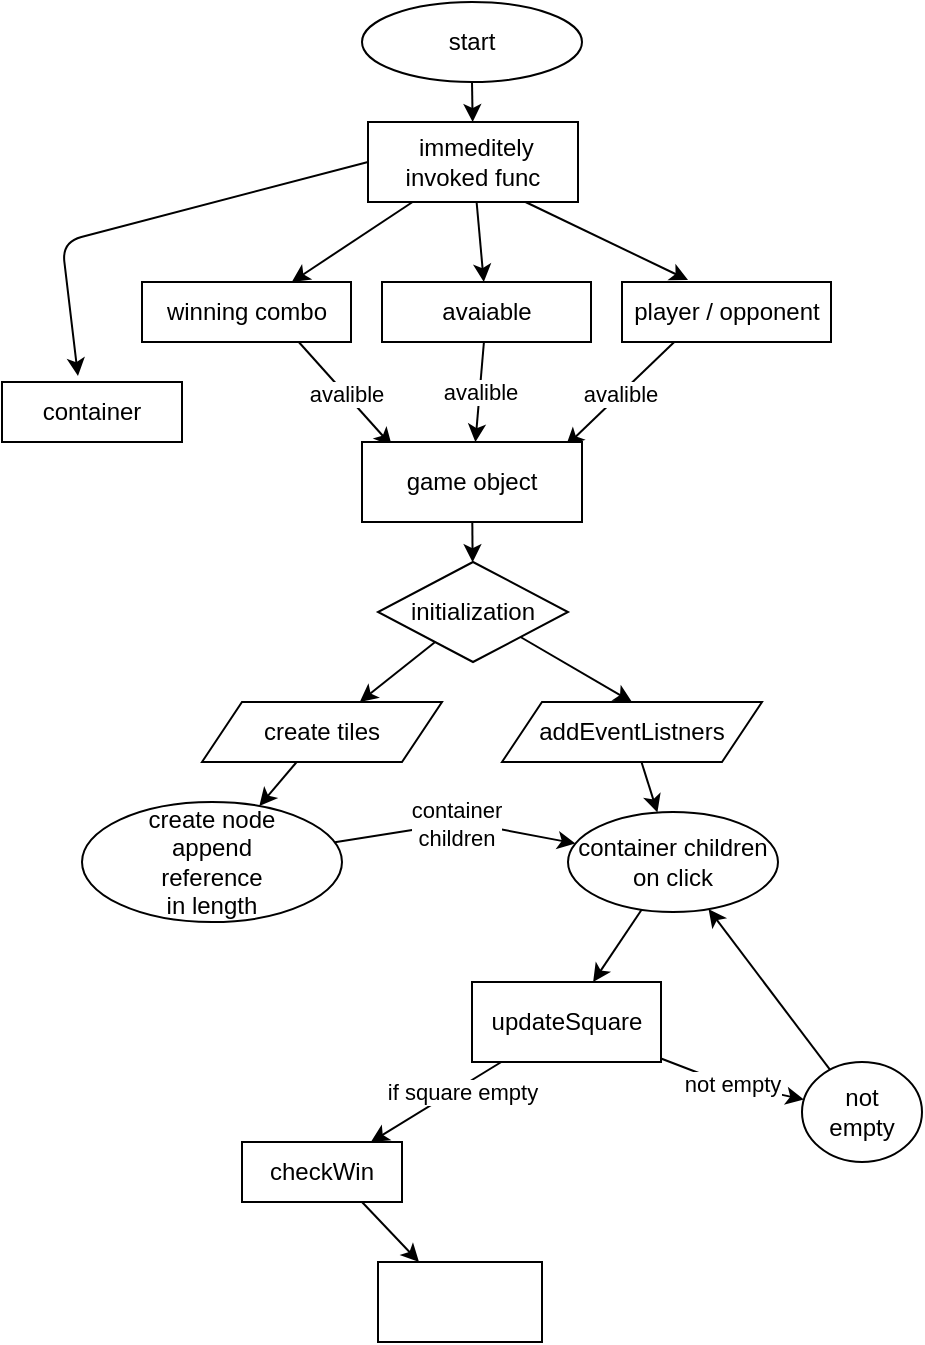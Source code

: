 <mxfile>
    <diagram id="6arv4hz3VOLwR6ar91Qp" name="Page-1">
        <mxGraphModel dx="445" dy="421" grid="1" gridSize="10" guides="1" tooltips="1" connect="1" arrows="1" fold="1" page="1" pageScale="1" pageWidth="850" pageHeight="1100" math="0" shadow="0">
            <root>
                <mxCell id="0"/>
                <mxCell id="1" parent="0"/>
                <mxCell id="4" value="" style="edgeStyle=none;html=1;" parent="1" source="2" target="3" edge="1">
                    <mxGeometry relative="1" as="geometry"/>
                </mxCell>
                <mxCell id="2" value="start" style="ellipse;whiteSpace=wrap;html=1;" parent="1" vertex="1">
                    <mxGeometry x="370" y="20" width="110" height="40" as="geometry"/>
                </mxCell>
                <mxCell id="6" value="" style="edgeStyle=none;html=1;" parent="1" source="3" target="5" edge="1">
                    <mxGeometry relative="1" as="geometry"/>
                </mxCell>
                <mxCell id="9" value="&lt;br&gt;" style="edgeStyle=none;html=1;" parent="1" source="3" target="7" edge="1">
                    <mxGeometry relative="1" as="geometry"/>
                </mxCell>
                <mxCell id="11" style="edgeStyle=none;html=1;exitX=0.75;exitY=1;exitDx=0;exitDy=0;entryX=0.316;entryY=-0.033;entryDx=0;entryDy=0;entryPerimeter=0;" parent="1" source="3" target="8" edge="1">
                    <mxGeometry relative="1" as="geometry"/>
                </mxCell>
                <mxCell id="13" style="edgeStyle=none;html=1;exitX=0;exitY=0.5;exitDx=0;exitDy=0;entryX=0.422;entryY=-0.1;entryDx=0;entryDy=0;entryPerimeter=0;" parent="1" source="3" target="12" edge="1">
                    <mxGeometry relative="1" as="geometry">
                        <mxPoint x="210" y="120" as="targetPoint"/>
                        <Array as="points">
                            <mxPoint x="220" y="140"/>
                        </Array>
                    </mxGeometry>
                </mxCell>
                <mxCell id="3" value="&amp;nbsp;immeditely&lt;br&gt;invoked func" style="whiteSpace=wrap;html=1;" parent="1" vertex="1">
                    <mxGeometry x="373" y="80" width="105" height="40" as="geometry"/>
                </mxCell>
                <mxCell id="15" value="avalible" style="edgeStyle=none;html=1;exitX=0.75;exitY=1;exitDx=0;exitDy=0;entryX=0.136;entryY=0.05;entryDx=0;entryDy=0;entryPerimeter=0;" parent="1" source="5" target="14" edge="1">
                    <mxGeometry relative="1" as="geometry"/>
                </mxCell>
                <mxCell id="5" value="winning combo" style="whiteSpace=wrap;html=1;" parent="1" vertex="1">
                    <mxGeometry x="260" y="160" width="104.5" height="30" as="geometry"/>
                </mxCell>
                <mxCell id="16" value="avalible" style="edgeStyle=none;html=1;" parent="1" source="7" target="14" edge="1">
                    <mxGeometry relative="1" as="geometry"/>
                </mxCell>
                <mxCell id="7" value="avaiable" style="whiteSpace=wrap;html=1;" parent="1" vertex="1">
                    <mxGeometry x="380" y="160" width="104.5" height="30" as="geometry"/>
                </mxCell>
                <mxCell id="17" value="avalible" style="edgeStyle=none;html=1;exitX=0.25;exitY=1;exitDx=0;exitDy=0;entryX=0.927;entryY=0.05;entryDx=0;entryDy=0;entryPerimeter=0;" parent="1" source="8" target="14" edge="1">
                    <mxGeometry relative="1" as="geometry"/>
                </mxCell>
                <mxCell id="8" value="player / opponent" style="whiteSpace=wrap;html=1;" parent="1" vertex="1">
                    <mxGeometry x="500" y="160" width="104.5" height="30" as="geometry"/>
                </mxCell>
                <mxCell id="12" value="container" style="whiteSpace=wrap;html=1;" parent="1" vertex="1">
                    <mxGeometry x="190" y="210" width="90" height="30" as="geometry"/>
                </mxCell>
                <mxCell id="19" value="" style="edgeStyle=none;html=1;" parent="1" source="14" target="18" edge="1">
                    <mxGeometry relative="1" as="geometry"/>
                </mxCell>
                <mxCell id="14" value="game object" style="whiteSpace=wrap;html=1;" parent="1" vertex="1">
                    <mxGeometry x="370" y="240" width="110" height="40" as="geometry"/>
                </mxCell>
                <mxCell id="22" value="" style="edgeStyle=none;html=1;" parent="1" source="18" target="21" edge="1">
                    <mxGeometry relative="1" as="geometry"/>
                </mxCell>
                <mxCell id="24" style="edgeStyle=none;html=1;exitX=1;exitY=1;exitDx=0;exitDy=0;entryX=0.5;entryY=0;entryDx=0;entryDy=0;" parent="1" source="18" target="23" edge="1">
                    <mxGeometry relative="1" as="geometry"/>
                </mxCell>
                <mxCell id="18" value="initialization" style="rhombus;whiteSpace=wrap;html=1;" parent="1" vertex="1">
                    <mxGeometry x="378" y="300" width="95" height="50" as="geometry"/>
                </mxCell>
                <mxCell id="26" value="" style="edgeStyle=none;html=1;" parent="1" source="21" target="25" edge="1">
                    <mxGeometry relative="1" as="geometry"/>
                </mxCell>
                <mxCell id="21" value="create tiles" style="shape=parallelogram;perimeter=parallelogramPerimeter;whiteSpace=wrap;html=1;fixedSize=1;" parent="1" vertex="1">
                    <mxGeometry x="290" y="370" width="120" height="30" as="geometry"/>
                </mxCell>
                <mxCell id="28" value="" style="edgeStyle=none;html=1;" parent="1" source="23" target="27" edge="1">
                    <mxGeometry relative="1" as="geometry"/>
                </mxCell>
                <mxCell id="23" value="addEventListners" style="shape=parallelogram;perimeter=parallelogramPerimeter;whiteSpace=wrap;html=1;fixedSize=1;" parent="1" vertex="1">
                    <mxGeometry x="440" y="370" width="130" height="30" as="geometry"/>
                </mxCell>
                <mxCell id="29" value="container&lt;br&gt;children" style="edgeStyle=none;html=1;" parent="1" source="25" target="27" edge="1">
                    <mxGeometry relative="1" as="geometry">
                        <Array as="points">
                            <mxPoint x="420" y="430"/>
                        </Array>
                    </mxGeometry>
                </mxCell>
                <mxCell id="25" value="create node&lt;br&gt;append&lt;br&gt;reference&lt;br&gt;in length" style="ellipse;whiteSpace=wrap;html=1;" parent="1" vertex="1">
                    <mxGeometry x="230" y="420" width="130" height="60" as="geometry"/>
                </mxCell>
                <mxCell id="31" value="" style="edgeStyle=none;html=1;" parent="1" source="27" target="30" edge="1">
                    <mxGeometry relative="1" as="geometry"/>
                </mxCell>
                <mxCell id="27" value="container children on click" style="ellipse;whiteSpace=wrap;html=1;" parent="1" vertex="1">
                    <mxGeometry x="473" y="425" width="105" height="50" as="geometry"/>
                </mxCell>
                <mxCell id="36" value="" style="edgeStyle=none;html=1;" edge="1" parent="1" source="30" target="35">
                    <mxGeometry relative="1" as="geometry"/>
                </mxCell>
                <mxCell id="37" value="if square empty" style="edgeLabel;html=1;align=center;verticalAlign=middle;resizable=0;points=[];" vertex="1" connectable="0" parent="36">
                    <mxGeometry x="-0.373" y="2" relative="1" as="geometry">
                        <mxPoint as="offset"/>
                    </mxGeometry>
                </mxCell>
                <mxCell id="42" value="not empty" style="edgeStyle=none;html=1;" edge="1" parent="1" source="30" target="41">
                    <mxGeometry relative="1" as="geometry">
                        <Array as="points">
                            <mxPoint x="550" y="560"/>
                        </Array>
                    </mxGeometry>
                </mxCell>
                <mxCell id="30" value="updateSquare" style="whiteSpace=wrap;html=1;" parent="1" vertex="1">
                    <mxGeometry x="425" y="510" width="94.5" height="40" as="geometry"/>
                </mxCell>
                <mxCell id="47" style="edgeStyle=none;html=1;exitX=0.75;exitY=1;exitDx=0;exitDy=0;entryX=0.25;entryY=0;entryDx=0;entryDy=0;" edge="1" parent="1" source="35" target="46">
                    <mxGeometry relative="1" as="geometry"/>
                </mxCell>
                <mxCell id="35" value="checkWin" style="whiteSpace=wrap;html=1;" vertex="1" parent="1">
                    <mxGeometry x="310" y="590" width="80" height="30" as="geometry"/>
                </mxCell>
                <mxCell id="43" value="" style="edgeStyle=none;html=1;" edge="1" parent="1" source="41" target="27">
                    <mxGeometry relative="1" as="geometry"/>
                </mxCell>
                <mxCell id="41" value="not&lt;br&gt;empty" style="ellipse;whiteSpace=wrap;html=1;" vertex="1" parent="1">
                    <mxGeometry x="590" y="550" width="60" height="50" as="geometry"/>
                </mxCell>
                <mxCell id="46" value="" style="whiteSpace=wrap;html=1;" vertex="1" parent="1">
                    <mxGeometry x="378" y="650" width="82" height="40" as="geometry"/>
                </mxCell>
            </root>
        </mxGraphModel>
    </diagram>
</mxfile>